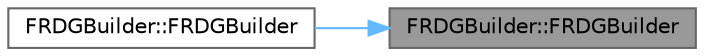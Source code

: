 digraph "FRDGBuilder::FRDGBuilder"
{
 // INTERACTIVE_SVG=YES
 // LATEX_PDF_SIZE
  bgcolor="transparent";
  edge [fontname=Helvetica,fontsize=10,labelfontname=Helvetica,labelfontsize=10];
  node [fontname=Helvetica,fontsize=10,shape=box,height=0.2,width=0.4];
  rankdir="RL";
  Node1 [id="Node000001",label="FRDGBuilder::FRDGBuilder",height=0.2,width=0.4,color="gray40", fillcolor="grey60", style="filled", fontcolor="black",tooltip=" "];
  Node1 -> Node2 [id="edge1_Node000001_Node000002",dir="back",color="steelblue1",style="solid",tooltip=" "];
  Node2 [id="Node000002",label="FRDGBuilder::FRDGBuilder",height=0.2,width=0.4,color="grey40", fillcolor="white", style="filled",URL="$d5/dac/classFRDGBuilder.html#a009424c709b1fb760598b49f5c540b9a",tooltip=" "];
}
